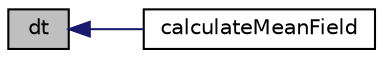 digraph "dt"
{
  bgcolor="transparent";
  edge [fontname="Helvetica",fontsize="10",labelfontname="Helvetica",labelfontsize="10"];
  node [fontname="Helvetica",fontsize="10",shape=record];
  rankdir="LR";
  Node1 [label="dt",height=0.2,width=0.4,color="black", fillcolor="grey75", style="filled" fontcolor="black"];
  Node1 -> Node2 [dir="back",color="midnightblue",fontsize="10",style="solid",fontname="Helvetica"];
  Node2 [label="calculateMeanField",height=0.2,width=0.4,color="black",URL="$classFoam_1_1functionObjects_1_1fieldAverageItem.html#a62ebb06bbe55ed52afdbf48f6bf372a0",tooltip="Calculate the mean field value. "];
}
